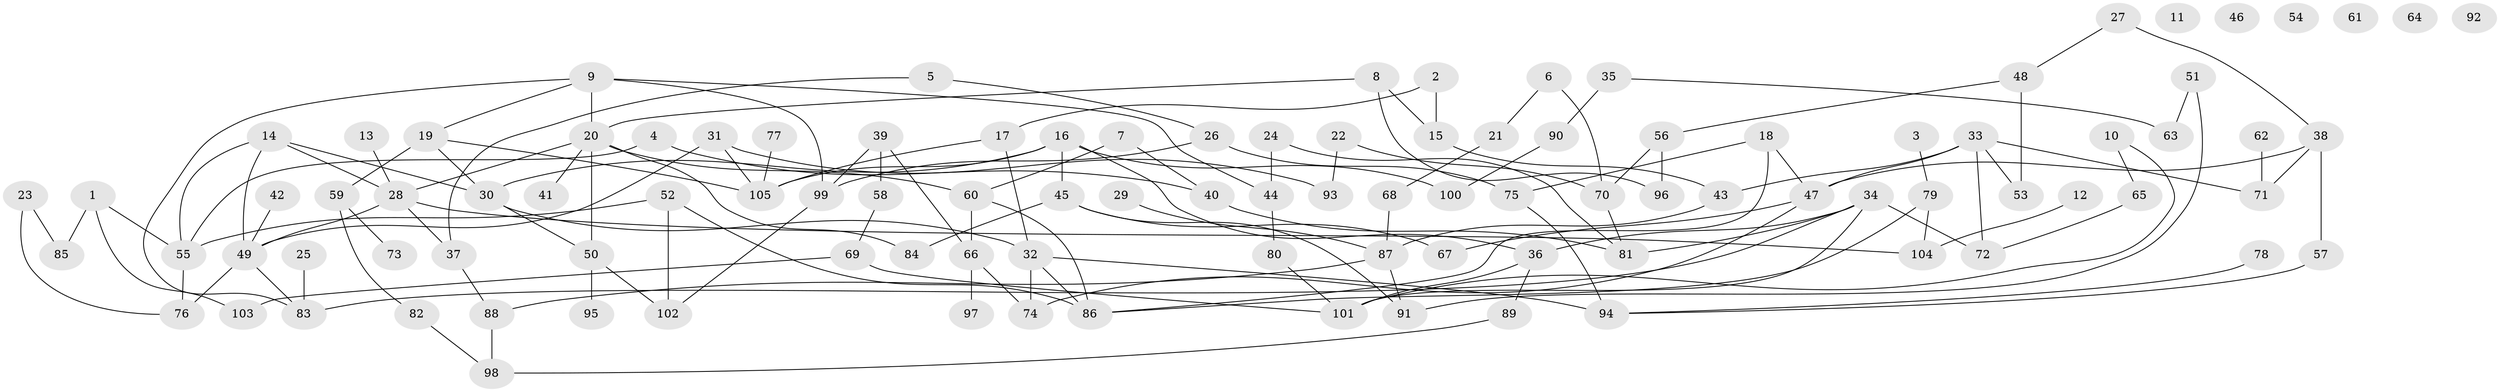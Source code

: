 // coarse degree distribution, {2: 0.2765957446808511, 5: 0.1276595744680851, 4: 0.10638297872340426, 3: 0.2765957446808511, 12: 0.02127659574468085, 6: 0.0851063829787234, 7: 0.02127659574468085, 1: 0.0425531914893617, 8: 0.02127659574468085, 10: 0.02127659574468085}
// Generated by graph-tools (version 1.1) at 2025/48/03/04/25 22:48:33]
// undirected, 105 vertices, 144 edges
graph export_dot {
  node [color=gray90,style=filled];
  1;
  2;
  3;
  4;
  5;
  6;
  7;
  8;
  9;
  10;
  11;
  12;
  13;
  14;
  15;
  16;
  17;
  18;
  19;
  20;
  21;
  22;
  23;
  24;
  25;
  26;
  27;
  28;
  29;
  30;
  31;
  32;
  33;
  34;
  35;
  36;
  37;
  38;
  39;
  40;
  41;
  42;
  43;
  44;
  45;
  46;
  47;
  48;
  49;
  50;
  51;
  52;
  53;
  54;
  55;
  56;
  57;
  58;
  59;
  60;
  61;
  62;
  63;
  64;
  65;
  66;
  67;
  68;
  69;
  70;
  71;
  72;
  73;
  74;
  75;
  76;
  77;
  78;
  79;
  80;
  81;
  82;
  83;
  84;
  85;
  86;
  87;
  88;
  89;
  90;
  91;
  92;
  93;
  94;
  95;
  96;
  97;
  98;
  99;
  100;
  101;
  102;
  103;
  104;
  105;
  1 -- 55;
  1 -- 85;
  1 -- 103;
  2 -- 15;
  2 -- 17;
  3 -- 79;
  4 -- 40;
  4 -- 55;
  5 -- 26;
  5 -- 37;
  6 -- 21;
  6 -- 70;
  7 -- 40;
  7 -- 60;
  8 -- 15;
  8 -- 20;
  8 -- 96;
  9 -- 19;
  9 -- 20;
  9 -- 44;
  9 -- 83;
  9 -- 99;
  10 -- 65;
  10 -- 101;
  12 -- 104;
  13 -- 28;
  14 -- 28;
  14 -- 30;
  14 -- 49;
  14 -- 55;
  15 -- 43;
  16 -- 30;
  16 -- 36;
  16 -- 45;
  16 -- 100;
  16 -- 105;
  17 -- 32;
  17 -- 105;
  18 -- 47;
  18 -- 75;
  18 -- 86;
  19 -- 30;
  19 -- 59;
  19 -- 105;
  20 -- 28;
  20 -- 41;
  20 -- 50;
  20 -- 60;
  20 -- 84;
  21 -- 68;
  22 -- 70;
  22 -- 93;
  23 -- 76;
  23 -- 85;
  24 -- 44;
  24 -- 81;
  25 -- 83;
  26 -- 75;
  26 -- 99;
  27 -- 38;
  27 -- 48;
  28 -- 37;
  28 -- 49;
  28 -- 104;
  29 -- 87;
  30 -- 32;
  30 -- 50;
  31 -- 49;
  31 -- 93;
  31 -- 105;
  32 -- 74;
  32 -- 86;
  32 -- 94;
  33 -- 43;
  33 -- 47;
  33 -- 53;
  33 -- 71;
  33 -- 72;
  34 -- 36;
  34 -- 72;
  34 -- 81;
  34 -- 83;
  34 -- 101;
  35 -- 63;
  35 -- 90;
  36 -- 89;
  36 -- 101;
  37 -- 88;
  38 -- 47;
  38 -- 57;
  38 -- 71;
  39 -- 58;
  39 -- 66;
  39 -- 99;
  40 -- 81;
  42 -- 49;
  43 -- 87;
  44 -- 80;
  45 -- 67;
  45 -- 84;
  45 -- 91;
  47 -- 67;
  47 -- 74;
  48 -- 53;
  48 -- 56;
  49 -- 76;
  49 -- 83;
  50 -- 95;
  50 -- 102;
  51 -- 63;
  51 -- 91;
  52 -- 55;
  52 -- 86;
  52 -- 102;
  55 -- 76;
  56 -- 70;
  56 -- 96;
  57 -- 94;
  58 -- 69;
  59 -- 73;
  59 -- 82;
  60 -- 66;
  60 -- 86;
  62 -- 71;
  65 -- 72;
  66 -- 74;
  66 -- 97;
  68 -- 87;
  69 -- 101;
  69 -- 103;
  70 -- 81;
  75 -- 94;
  77 -- 105;
  78 -- 94;
  79 -- 86;
  79 -- 104;
  80 -- 101;
  82 -- 98;
  87 -- 88;
  87 -- 91;
  88 -- 98;
  89 -- 98;
  90 -- 100;
  99 -- 102;
}

